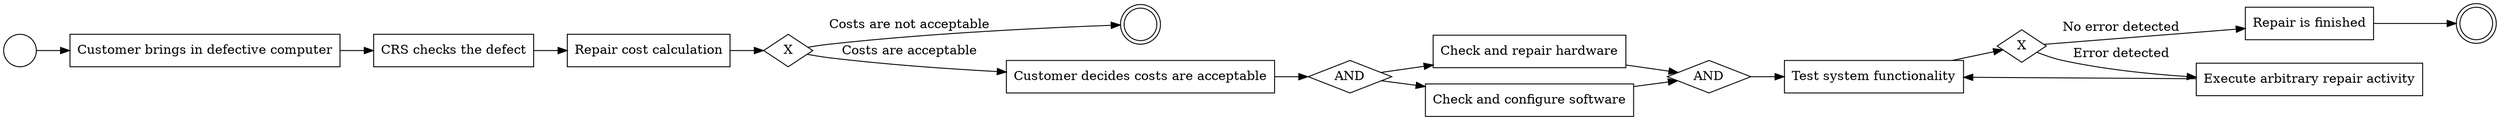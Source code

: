 digraph {
rankdir=LR;
"start_1"[shape=circle label=""];
"end_1"[shape=doublecircle label=""];
"end_2"[shape=doublecircle label=""];
"Customer brings in defective computer"[shape=rectangle];
"CRS checks the defect"[shape=rectangle];
"Repair cost calculation"[shape=rectangle];
"seg_1"[shape=diamond label="X"];
"Customer decides costs are acceptable"[shape=rectangle];
"Check and repair hardware"[shape=rectangle];
"Check and configure software"[shape=rectangle];
"spg_1"[shape=diamond label="AND"];
"mpg_1"[shape=diamond label="AND"];
"Test system functionality"[shape=rectangle];
"seg_2"[shape=diamond label="X"];
"Repair is finished"[shape=rectangle];
"Execute arbitrary repair activity"[shape=rectangle];

"start_1" -> "Customer brings in defective computer";
"Customer brings in defective computer" -> "CRS checks the defect";
"CRS checks the defect" -> "Repair cost calculation";
"Repair cost calculation" -> "seg_1";
"seg_1" -> "Customer decides costs are acceptable"[label="Costs are acceptable"];
"seg_1" -> "end_1"[label="Costs are not acceptable"];
"Customer decides costs are acceptable" -> "spg_1";
"spg_1" -> "Check and repair hardware";
"spg_1" -> "Check and configure software";
"Check and repair hardware" -> "mpg_1";
"Check and configure software" -> "mpg_1";
"mpg_1" -> "Test system functionality";
"Test system functionality" -> "seg_2";
"seg_2" -> "Repair is finished"[label="No error detected"];
"seg_2" -> "Execute arbitrary repair activity"[label="Error detected"];
"Execute arbitrary repair activity" -> "Test system functionality";
"Repair is finished" -> "end_2";
}